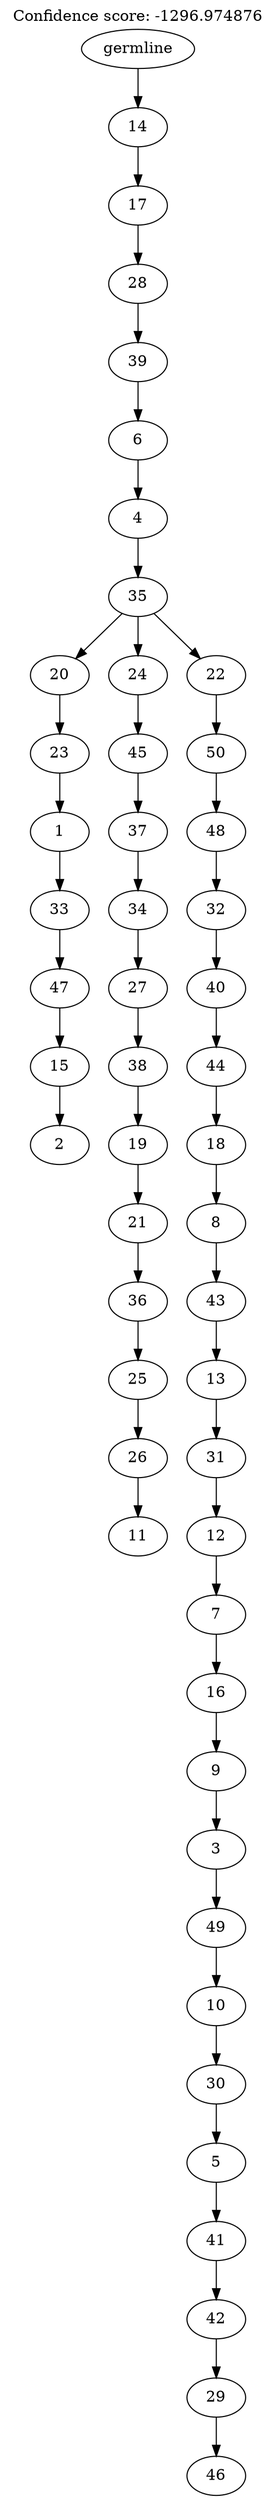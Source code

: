 digraph g {
	"49" -> "50";
	"50" [label="2"];
	"48" -> "49";
	"49" [label="15"];
	"47" -> "48";
	"48" [label="47"];
	"46" -> "47";
	"47" [label="33"];
	"45" -> "46";
	"46" [label="1"];
	"44" -> "45";
	"45" [label="23"];
	"42" -> "43";
	"43" [label="11"];
	"41" -> "42";
	"42" [label="26"];
	"40" -> "41";
	"41" [label="25"];
	"39" -> "40";
	"40" [label="36"];
	"38" -> "39";
	"39" [label="21"];
	"37" -> "38";
	"38" [label="19"];
	"36" -> "37";
	"37" [label="38"];
	"35" -> "36";
	"36" [label="27"];
	"34" -> "35";
	"35" [label="34"];
	"33" -> "34";
	"34" [label="37"];
	"32" -> "33";
	"33" [label="45"];
	"30" -> "31";
	"31" [label="46"];
	"29" -> "30";
	"30" [label="29"];
	"28" -> "29";
	"29" [label="42"];
	"27" -> "28";
	"28" [label="41"];
	"26" -> "27";
	"27" [label="5"];
	"25" -> "26";
	"26" [label="30"];
	"24" -> "25";
	"25" [label="10"];
	"23" -> "24";
	"24" [label="49"];
	"22" -> "23";
	"23" [label="3"];
	"21" -> "22";
	"22" [label="9"];
	"20" -> "21";
	"21" [label="16"];
	"19" -> "20";
	"20" [label="7"];
	"18" -> "19";
	"19" [label="12"];
	"17" -> "18";
	"18" [label="31"];
	"16" -> "17";
	"17" [label="13"];
	"15" -> "16";
	"16" [label="43"];
	"14" -> "15";
	"15" [label="8"];
	"13" -> "14";
	"14" [label="18"];
	"12" -> "13";
	"13" [label="44"];
	"11" -> "12";
	"12" [label="40"];
	"10" -> "11";
	"11" [label="32"];
	"9" -> "10";
	"10" [label="48"];
	"8" -> "9";
	"9" [label="50"];
	"7" -> "8";
	"8" [label="22"];
	"7" -> "32";
	"32" [label="24"];
	"7" -> "44";
	"44" [label="20"];
	"6" -> "7";
	"7" [label="35"];
	"5" -> "6";
	"6" [label="4"];
	"4" -> "5";
	"5" [label="6"];
	"3" -> "4";
	"4" [label="39"];
	"2" -> "3";
	"3" [label="28"];
	"1" -> "2";
	"2" [label="17"];
	"0" -> "1";
	"1" [label="14"];
	"0" [label="germline"];
	labelloc="t";
	label="Confidence score: -1296.974876";
}
